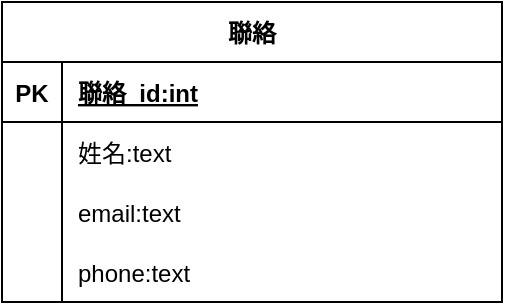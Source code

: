<mxfile version="17.4.0" type="device"><diagram id="at6qVihhIwm6U_3nGX68" name="Page-1"><mxGraphModel dx="786" dy="489" grid="1" gridSize="10" guides="1" tooltips="1" connect="1" arrows="1" fold="1" page="1" pageScale="1" pageWidth="827" pageHeight="1169" math="0" shadow="0"><root><mxCell id="0"/><mxCell id="1" parent="0"/><mxCell id="ZuMOGL1lWSgjM7YVS_WE-1" value="聯絡" style="shape=table;startSize=30;container=1;collapsible=1;childLayout=tableLayout;fixedRows=1;rowLines=0;fontStyle=1;align=center;resizeLast=1;" vertex="1" parent="1"><mxGeometry x="300" y="90" width="250" height="150" as="geometry"><mxRectangle x="234" y="140" width="60" height="30" as="alternateBounds"/></mxGeometry></mxCell><mxCell id="ZuMOGL1lWSgjM7YVS_WE-2" value="" style="shape=tableRow;horizontal=0;startSize=0;swimlaneHead=0;swimlaneBody=0;fillColor=none;collapsible=0;dropTarget=0;points=[[0,0.5],[1,0.5]];portConstraint=eastwest;top=0;left=0;right=0;bottom=1;" vertex="1" parent="ZuMOGL1lWSgjM7YVS_WE-1"><mxGeometry y="30" width="250" height="30" as="geometry"/></mxCell><mxCell id="ZuMOGL1lWSgjM7YVS_WE-3" value="PK" style="shape=partialRectangle;connectable=0;fillColor=none;top=0;left=0;bottom=0;right=0;fontStyle=1;overflow=hidden;" vertex="1" parent="ZuMOGL1lWSgjM7YVS_WE-2"><mxGeometry width="30" height="30" as="geometry"><mxRectangle width="30" height="30" as="alternateBounds"/></mxGeometry></mxCell><mxCell id="ZuMOGL1lWSgjM7YVS_WE-4" value="聯絡_id:int" style="shape=partialRectangle;connectable=0;fillColor=none;top=0;left=0;bottom=0;right=0;align=left;spacingLeft=6;fontStyle=5;overflow=hidden;" vertex="1" parent="ZuMOGL1lWSgjM7YVS_WE-2"><mxGeometry x="30" width="220" height="30" as="geometry"><mxRectangle width="220" height="30" as="alternateBounds"/></mxGeometry></mxCell><mxCell id="ZuMOGL1lWSgjM7YVS_WE-5" value="" style="shape=tableRow;horizontal=0;startSize=0;swimlaneHead=0;swimlaneBody=0;fillColor=none;collapsible=0;dropTarget=0;points=[[0,0.5],[1,0.5]];portConstraint=eastwest;top=0;left=0;right=0;bottom=0;" vertex="1" parent="ZuMOGL1lWSgjM7YVS_WE-1"><mxGeometry y="60" width="250" height="30" as="geometry"/></mxCell><mxCell id="ZuMOGL1lWSgjM7YVS_WE-6" value="" style="shape=partialRectangle;connectable=0;fillColor=none;top=0;left=0;bottom=0;right=0;editable=1;overflow=hidden;" vertex="1" parent="ZuMOGL1lWSgjM7YVS_WE-5"><mxGeometry width="30" height="30" as="geometry"><mxRectangle width="30" height="30" as="alternateBounds"/></mxGeometry></mxCell><mxCell id="ZuMOGL1lWSgjM7YVS_WE-7" value="姓名:text" style="shape=partialRectangle;connectable=0;fillColor=none;top=0;left=0;bottom=0;right=0;align=left;spacingLeft=6;overflow=hidden;" vertex="1" parent="ZuMOGL1lWSgjM7YVS_WE-5"><mxGeometry x="30" width="220" height="30" as="geometry"><mxRectangle width="220" height="30" as="alternateBounds"/></mxGeometry></mxCell><mxCell id="ZuMOGL1lWSgjM7YVS_WE-8" value="" style="shape=tableRow;horizontal=0;startSize=0;swimlaneHead=0;swimlaneBody=0;fillColor=none;collapsible=0;dropTarget=0;points=[[0,0.5],[1,0.5]];portConstraint=eastwest;top=0;left=0;right=0;bottom=0;" vertex="1" parent="ZuMOGL1lWSgjM7YVS_WE-1"><mxGeometry y="90" width="250" height="30" as="geometry"/></mxCell><mxCell id="ZuMOGL1lWSgjM7YVS_WE-9" value="" style="shape=partialRectangle;connectable=0;fillColor=none;top=0;left=0;bottom=0;right=0;editable=1;overflow=hidden;" vertex="1" parent="ZuMOGL1lWSgjM7YVS_WE-8"><mxGeometry width="30" height="30" as="geometry"><mxRectangle width="30" height="30" as="alternateBounds"/></mxGeometry></mxCell><mxCell id="ZuMOGL1lWSgjM7YVS_WE-10" value="email:text" style="shape=partialRectangle;connectable=0;fillColor=none;top=0;left=0;bottom=0;right=0;align=left;spacingLeft=6;overflow=hidden;" vertex="1" parent="ZuMOGL1lWSgjM7YVS_WE-8"><mxGeometry x="30" width="220" height="30" as="geometry"><mxRectangle width="220" height="30" as="alternateBounds"/></mxGeometry></mxCell><mxCell id="ZuMOGL1lWSgjM7YVS_WE-11" value="" style="shape=tableRow;horizontal=0;startSize=0;swimlaneHead=0;swimlaneBody=0;fillColor=none;collapsible=0;dropTarget=0;points=[[0,0.5],[1,0.5]];portConstraint=eastwest;top=0;left=0;right=0;bottom=0;" vertex="1" parent="ZuMOGL1lWSgjM7YVS_WE-1"><mxGeometry y="120" width="250" height="30" as="geometry"/></mxCell><mxCell id="ZuMOGL1lWSgjM7YVS_WE-12" value="" style="shape=partialRectangle;connectable=0;fillColor=none;top=0;left=0;bottom=0;right=0;editable=1;overflow=hidden;" vertex="1" parent="ZuMOGL1lWSgjM7YVS_WE-11"><mxGeometry width="30" height="30" as="geometry"><mxRectangle width="30" height="30" as="alternateBounds"/></mxGeometry></mxCell><mxCell id="ZuMOGL1lWSgjM7YVS_WE-13" value="phone:text" style="shape=partialRectangle;connectable=0;fillColor=none;top=0;left=0;bottom=0;right=0;align=left;spacingLeft=6;overflow=hidden;" vertex="1" parent="ZuMOGL1lWSgjM7YVS_WE-11"><mxGeometry x="30" width="220" height="30" as="geometry"><mxRectangle width="220" height="30" as="alternateBounds"/></mxGeometry></mxCell></root></mxGraphModel></diagram></mxfile>